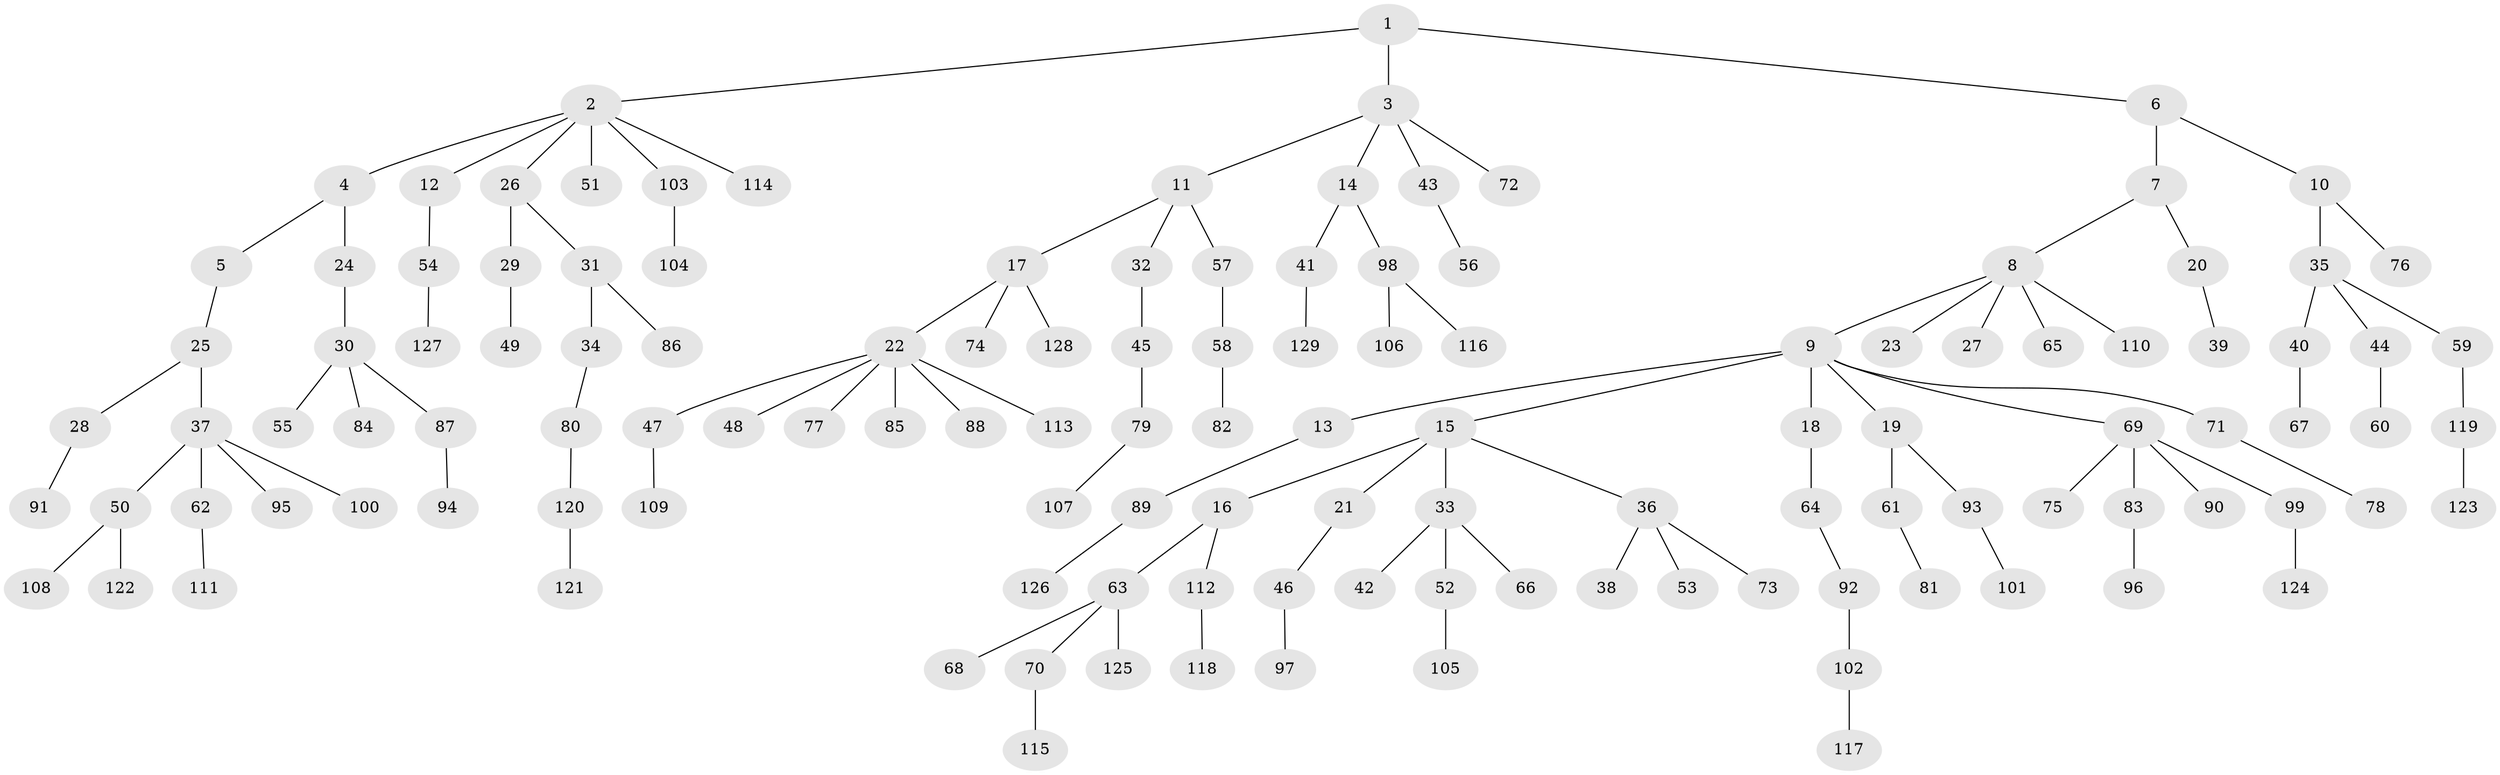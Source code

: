 // Generated by graph-tools (version 1.1) at 2025/15/03/09/25 04:15:35]
// undirected, 129 vertices, 128 edges
graph export_dot {
graph [start="1"]
  node [color=gray90,style=filled];
  1;
  2;
  3;
  4;
  5;
  6;
  7;
  8;
  9;
  10;
  11;
  12;
  13;
  14;
  15;
  16;
  17;
  18;
  19;
  20;
  21;
  22;
  23;
  24;
  25;
  26;
  27;
  28;
  29;
  30;
  31;
  32;
  33;
  34;
  35;
  36;
  37;
  38;
  39;
  40;
  41;
  42;
  43;
  44;
  45;
  46;
  47;
  48;
  49;
  50;
  51;
  52;
  53;
  54;
  55;
  56;
  57;
  58;
  59;
  60;
  61;
  62;
  63;
  64;
  65;
  66;
  67;
  68;
  69;
  70;
  71;
  72;
  73;
  74;
  75;
  76;
  77;
  78;
  79;
  80;
  81;
  82;
  83;
  84;
  85;
  86;
  87;
  88;
  89;
  90;
  91;
  92;
  93;
  94;
  95;
  96;
  97;
  98;
  99;
  100;
  101;
  102;
  103;
  104;
  105;
  106;
  107;
  108;
  109;
  110;
  111;
  112;
  113;
  114;
  115;
  116;
  117;
  118;
  119;
  120;
  121;
  122;
  123;
  124;
  125;
  126;
  127;
  128;
  129;
  1 -- 2;
  1 -- 3;
  1 -- 6;
  2 -- 4;
  2 -- 12;
  2 -- 26;
  2 -- 51;
  2 -- 103;
  2 -- 114;
  3 -- 11;
  3 -- 14;
  3 -- 43;
  3 -- 72;
  4 -- 5;
  4 -- 24;
  5 -- 25;
  6 -- 7;
  6 -- 10;
  7 -- 8;
  7 -- 20;
  8 -- 9;
  8 -- 23;
  8 -- 27;
  8 -- 65;
  8 -- 110;
  9 -- 13;
  9 -- 15;
  9 -- 18;
  9 -- 19;
  9 -- 69;
  9 -- 71;
  10 -- 35;
  10 -- 76;
  11 -- 17;
  11 -- 32;
  11 -- 57;
  12 -- 54;
  13 -- 89;
  14 -- 41;
  14 -- 98;
  15 -- 16;
  15 -- 21;
  15 -- 33;
  15 -- 36;
  16 -- 63;
  16 -- 112;
  17 -- 22;
  17 -- 74;
  17 -- 128;
  18 -- 64;
  19 -- 61;
  19 -- 93;
  20 -- 39;
  21 -- 46;
  22 -- 47;
  22 -- 48;
  22 -- 77;
  22 -- 85;
  22 -- 88;
  22 -- 113;
  24 -- 30;
  25 -- 28;
  25 -- 37;
  26 -- 29;
  26 -- 31;
  28 -- 91;
  29 -- 49;
  30 -- 55;
  30 -- 84;
  30 -- 87;
  31 -- 34;
  31 -- 86;
  32 -- 45;
  33 -- 42;
  33 -- 52;
  33 -- 66;
  34 -- 80;
  35 -- 40;
  35 -- 44;
  35 -- 59;
  36 -- 38;
  36 -- 53;
  36 -- 73;
  37 -- 50;
  37 -- 62;
  37 -- 95;
  37 -- 100;
  40 -- 67;
  41 -- 129;
  43 -- 56;
  44 -- 60;
  45 -- 79;
  46 -- 97;
  47 -- 109;
  50 -- 108;
  50 -- 122;
  52 -- 105;
  54 -- 127;
  57 -- 58;
  58 -- 82;
  59 -- 119;
  61 -- 81;
  62 -- 111;
  63 -- 68;
  63 -- 70;
  63 -- 125;
  64 -- 92;
  69 -- 75;
  69 -- 83;
  69 -- 90;
  69 -- 99;
  70 -- 115;
  71 -- 78;
  79 -- 107;
  80 -- 120;
  83 -- 96;
  87 -- 94;
  89 -- 126;
  92 -- 102;
  93 -- 101;
  98 -- 106;
  98 -- 116;
  99 -- 124;
  102 -- 117;
  103 -- 104;
  112 -- 118;
  119 -- 123;
  120 -- 121;
}
